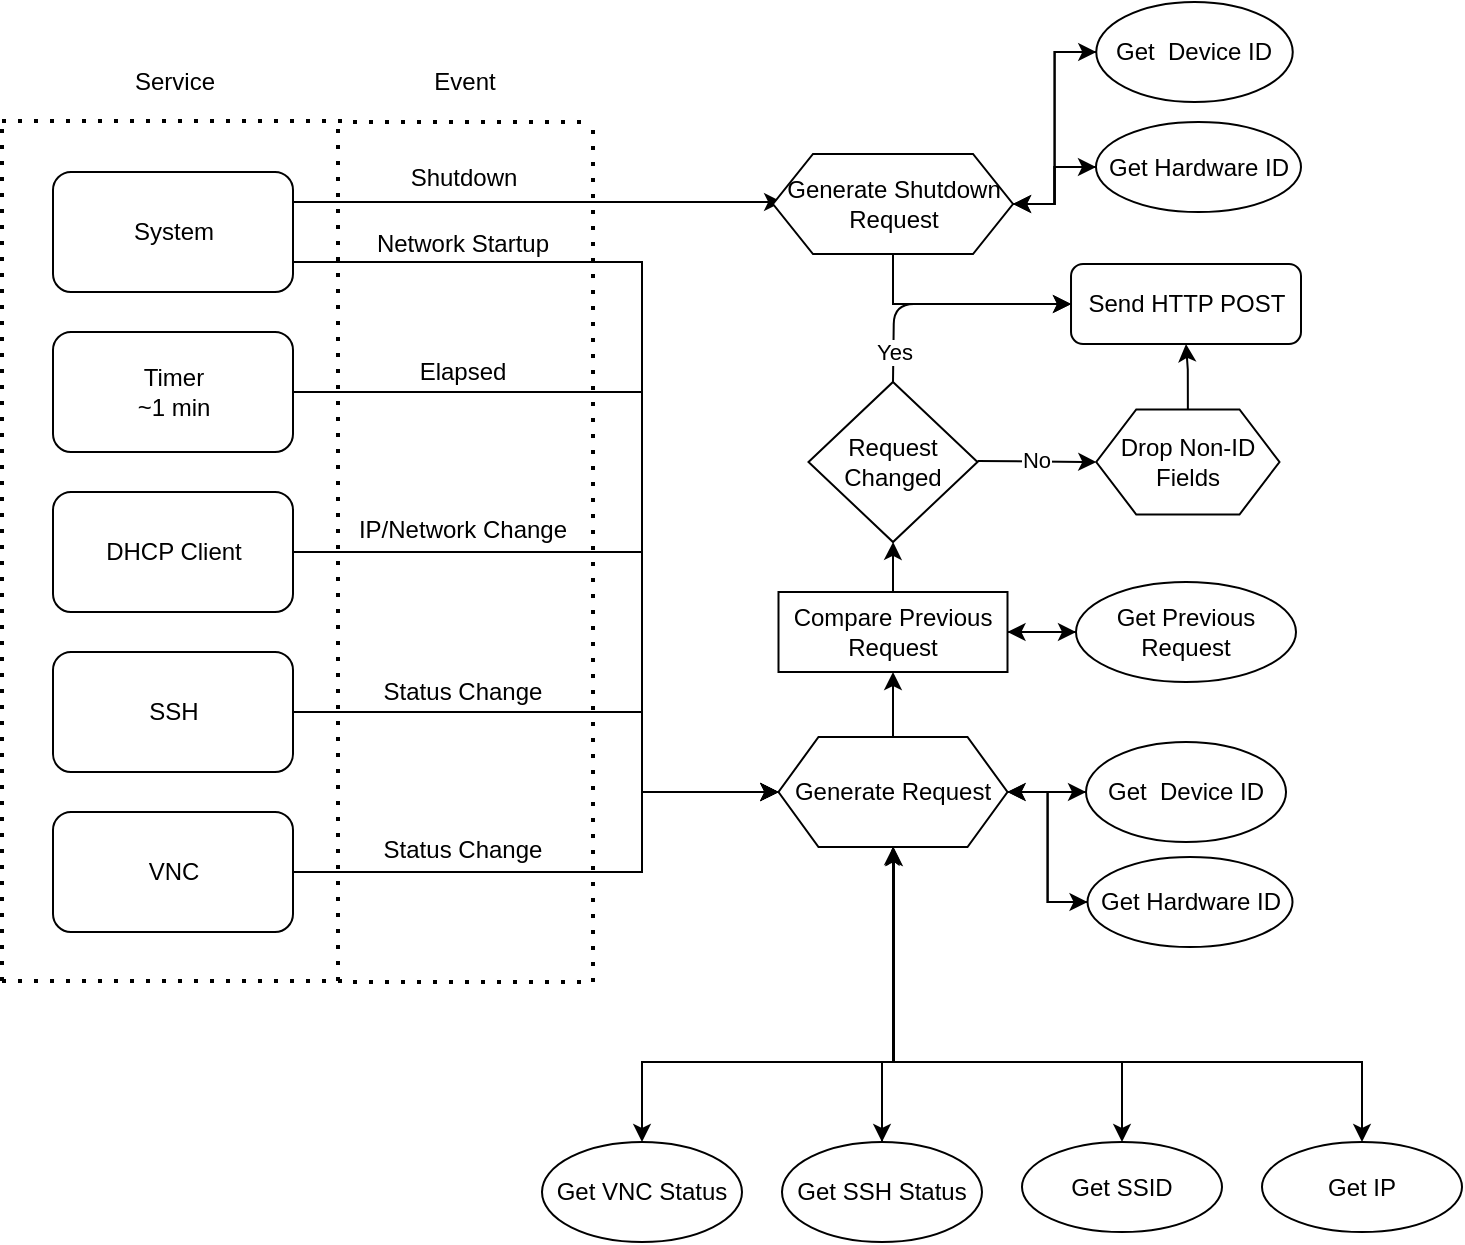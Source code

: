 <mxfile version="14.7.1" type="device"><diagram id="C5RBs43oDa-KdzZeNtuy" name="Page-1"><mxGraphModel dx="1422" dy="791" grid="1" gridSize="10" guides="1" tooltips="1" connect="1" arrows="1" fold="1" page="1" pageScale="1" pageWidth="827" pageHeight="1169" math="0" shadow="0"><root><mxCell id="WIyWlLk6GJQsqaUBKTNV-0"/><mxCell id="WIyWlLk6GJQsqaUBKTNV-1" parent="WIyWlLk6GJQsqaUBKTNV-0"/><mxCell id="Qnxr1GJEY463APrf6gWh-70" style="edgeStyle=orthogonalEdgeStyle;rounded=0;orthogonalLoop=1;jettySize=auto;html=1;exitX=1;exitY=0.75;exitDx=0;exitDy=0;entryX=0;entryY=0.5;entryDx=0;entryDy=0;startArrow=none;startFill=0;" edge="1" parent="WIyWlLk6GJQsqaUBKTNV-1" source="Qnxr1GJEY463APrf6gWh-0" target="Qnxr1GJEY463APrf6gWh-45"><mxGeometry relative="1" as="geometry"><Array as="points"><mxPoint x="360" y="250"/><mxPoint x="360" y="515"/></Array></mxGeometry></mxCell><mxCell id="Qnxr1GJEY463APrf6gWh-97" style="edgeStyle=orthogonalEdgeStyle;rounded=0;orthogonalLoop=1;jettySize=auto;html=1;exitX=1;exitY=0.25;exitDx=0;exitDy=0;startArrow=none;startFill=0;entryX=0.038;entryY=0.48;entryDx=0;entryDy=0;entryPerimeter=0;" edge="1" parent="WIyWlLk6GJQsqaUBKTNV-1" source="Qnxr1GJEY463APrf6gWh-0" target="Qnxr1GJEY463APrf6gWh-98"><mxGeometry relative="1" as="geometry"><mxPoint x="390" y="220" as="targetPoint"/></mxGeometry></mxCell><mxCell id="Qnxr1GJEY463APrf6gWh-0" value="&lt;div&gt;System&lt;br&gt;&lt;/div&gt;" style="rounded=1;whiteSpace=wrap;html=1;" vertex="1" parent="WIyWlLk6GJQsqaUBKTNV-1"><mxGeometry x="65.5" y="205" width="120" height="60" as="geometry"/></mxCell><mxCell id="Qnxr1GJEY463APrf6gWh-69" style="edgeStyle=orthogonalEdgeStyle;rounded=0;orthogonalLoop=1;jettySize=auto;html=1;exitX=1;exitY=0.5;exitDx=0;exitDy=0;entryX=0;entryY=0.5;entryDx=0;entryDy=0;startArrow=none;startFill=0;" edge="1" parent="WIyWlLk6GJQsqaUBKTNV-1" source="Qnxr1GJEY463APrf6gWh-1" target="Qnxr1GJEY463APrf6gWh-45"><mxGeometry relative="1" as="geometry"><Array as="points"><mxPoint x="360" y="315"/><mxPoint x="360" y="515"/></Array></mxGeometry></mxCell><mxCell id="Qnxr1GJEY463APrf6gWh-1" value="&lt;div&gt;Timer&lt;/div&gt;&lt;div&gt;~1 min&lt;br&gt;&lt;/div&gt;" style="rounded=1;whiteSpace=wrap;html=1;" vertex="1" parent="WIyWlLk6GJQsqaUBKTNV-1"><mxGeometry x="65.5" y="285" width="120" height="60" as="geometry"/></mxCell><mxCell id="Qnxr1GJEY463APrf6gWh-68" style="edgeStyle=orthogonalEdgeStyle;rounded=0;orthogonalLoop=1;jettySize=auto;html=1;exitX=1;exitY=0.5;exitDx=0;exitDy=0;entryX=0;entryY=0.5;entryDx=0;entryDy=0;startArrow=none;startFill=0;" edge="1" parent="WIyWlLk6GJQsqaUBKTNV-1" source="Qnxr1GJEY463APrf6gWh-2" target="Qnxr1GJEY463APrf6gWh-45"><mxGeometry relative="1" as="geometry"><Array as="points"><mxPoint x="360" y="395"/><mxPoint x="360" y="515"/></Array></mxGeometry></mxCell><mxCell id="Qnxr1GJEY463APrf6gWh-2" value="DHCP Client" style="rounded=1;whiteSpace=wrap;html=1;" vertex="1" parent="WIyWlLk6GJQsqaUBKTNV-1"><mxGeometry x="65.5" y="365" width="120" height="60" as="geometry"/></mxCell><mxCell id="Qnxr1GJEY463APrf6gWh-67" style="edgeStyle=orthogonalEdgeStyle;rounded=0;orthogonalLoop=1;jettySize=auto;html=1;exitX=1;exitY=0.5;exitDx=0;exitDy=0;entryX=0;entryY=0.5;entryDx=0;entryDy=0;startArrow=none;startFill=0;" edge="1" parent="WIyWlLk6GJQsqaUBKTNV-1" source="Qnxr1GJEY463APrf6gWh-3" target="Qnxr1GJEY463APrf6gWh-45"><mxGeometry relative="1" as="geometry"><Array as="points"><mxPoint x="360" y="475"/><mxPoint x="360" y="515"/></Array></mxGeometry></mxCell><mxCell id="Qnxr1GJEY463APrf6gWh-3" value="SSH " style="rounded=1;whiteSpace=wrap;html=1;" vertex="1" parent="WIyWlLk6GJQsqaUBKTNV-1"><mxGeometry x="65.5" y="445" width="120" height="60" as="geometry"/></mxCell><mxCell id="Qnxr1GJEY463APrf6gWh-66" style="edgeStyle=orthogonalEdgeStyle;rounded=0;orthogonalLoop=1;jettySize=auto;html=1;exitX=1;exitY=0.5;exitDx=0;exitDy=0;entryX=0;entryY=0.5;entryDx=0;entryDy=0;startArrow=none;startFill=0;" edge="1" parent="WIyWlLk6GJQsqaUBKTNV-1" source="Qnxr1GJEY463APrf6gWh-4" target="Qnxr1GJEY463APrf6gWh-45"><mxGeometry relative="1" as="geometry"><Array as="points"><mxPoint x="360" y="555"/><mxPoint x="360" y="515"/></Array></mxGeometry></mxCell><mxCell id="Qnxr1GJEY463APrf6gWh-4" value="VNC " style="rounded=1;whiteSpace=wrap;html=1;" vertex="1" parent="WIyWlLk6GJQsqaUBKTNV-1"><mxGeometry x="65.5" y="525" width="120" height="60" as="geometry"/></mxCell><mxCell id="Qnxr1GJEY463APrf6gWh-23" value="" style="endArrow=none;dashed=1;html=1;dashPattern=1 3;strokeWidth=2;" edge="1" parent="WIyWlLk6GJQsqaUBKTNV-1"><mxGeometry width="50" height="50" relative="1" as="geometry"><mxPoint x="40" y="609.5" as="sourcePoint"/><mxPoint x="40" y="179.5" as="targetPoint"/></mxGeometry></mxCell><mxCell id="Qnxr1GJEY463APrf6gWh-24" value="" style="endArrow=none;dashed=1;html=1;dashPattern=1 3;strokeWidth=2;" edge="1" parent="WIyWlLk6GJQsqaUBKTNV-1"><mxGeometry width="50" height="50" relative="1" as="geometry"><mxPoint x="208" y="609.5" as="sourcePoint"/><mxPoint x="208" y="179.5" as="targetPoint"/></mxGeometry></mxCell><mxCell id="Qnxr1GJEY463APrf6gWh-25" value="" style="endArrow=none;dashed=1;html=1;dashPattern=1 3;strokeWidth=2;" edge="1" parent="WIyWlLk6GJQsqaUBKTNV-1"><mxGeometry width="50" height="50" relative="1" as="geometry"><mxPoint x="40" y="179.5" as="sourcePoint"/><mxPoint x="210" y="179.5" as="targetPoint"/></mxGeometry></mxCell><mxCell id="Qnxr1GJEY463APrf6gWh-26" value="" style="endArrow=none;dashed=1;html=1;dashPattern=1 3;strokeWidth=2;" edge="1" parent="WIyWlLk6GJQsqaUBKTNV-1"><mxGeometry width="50" height="50" relative="1" as="geometry"><mxPoint x="40" y="609.5" as="sourcePoint"/><mxPoint x="210" y="609.5" as="targetPoint"/></mxGeometry></mxCell><mxCell id="Qnxr1GJEY463APrf6gWh-36" value="" style="endArrow=none;dashed=1;html=1;dashPattern=1 3;strokeWidth=2;" edge="1" parent="WIyWlLk6GJQsqaUBKTNV-1"><mxGeometry width="50" height="50" relative="1" as="geometry"><mxPoint x="335.5" y="610" as="sourcePoint"/><mxPoint x="335.5" y="180" as="targetPoint"/></mxGeometry></mxCell><mxCell id="Qnxr1GJEY463APrf6gWh-37" value="" style="endArrow=none;dashed=1;html=1;dashPattern=1 3;strokeWidth=2;" edge="1" parent="WIyWlLk6GJQsqaUBKTNV-1"><mxGeometry width="50" height="50" relative="1" as="geometry"><mxPoint x="215.5" y="610" as="sourcePoint"/><mxPoint x="335.5" y="610" as="targetPoint"/></mxGeometry></mxCell><mxCell id="Qnxr1GJEY463APrf6gWh-38" value="" style="endArrow=none;dashed=1;html=1;dashPattern=1 3;strokeWidth=2;" edge="1" parent="WIyWlLk6GJQsqaUBKTNV-1"><mxGeometry width="50" height="50" relative="1" as="geometry"><mxPoint x="215.5" y="180" as="sourcePoint"/><mxPoint x="335.5" y="180" as="targetPoint"/></mxGeometry></mxCell><mxCell id="Qnxr1GJEY463APrf6gWh-39" value="Service" style="text;html=1;align=center;verticalAlign=middle;resizable=0;points=[];autosize=1;strokeColor=none;" vertex="1" parent="WIyWlLk6GJQsqaUBKTNV-1"><mxGeometry x="95.5" y="150" width="60" height="20" as="geometry"/></mxCell><mxCell id="Qnxr1GJEY463APrf6gWh-40" value="Event" style="text;html=1;align=center;verticalAlign=middle;resizable=0;points=[];autosize=1;strokeColor=none;" vertex="1" parent="WIyWlLk6GJQsqaUBKTNV-1"><mxGeometry x="245.5" y="150" width="50" height="20" as="geometry"/></mxCell><mxCell id="Qnxr1GJEY463APrf6gWh-61" style="edgeStyle=orthogonalEdgeStyle;rounded=0;orthogonalLoop=1;jettySize=auto;html=1;exitX=0.5;exitY=1;exitDx=0;exitDy=0;startArrow=classicThin;startFill=1;entryX=0.5;entryY=0;entryDx=0;entryDy=0;" edge="1" parent="WIyWlLk6GJQsqaUBKTNV-1" source="Qnxr1GJEY463APrf6gWh-45" target="Qnxr1GJEY463APrf6gWh-51"><mxGeometry relative="1" as="geometry"><mxPoint x="550" y="690" as="targetPoint"/><Array as="points"><mxPoint x="486" y="650"/><mxPoint x="600" y="650"/></Array></mxGeometry></mxCell><mxCell id="Qnxr1GJEY463APrf6gWh-63" style="edgeStyle=orthogonalEdgeStyle;rounded=0;orthogonalLoop=1;jettySize=auto;html=1;exitX=0.5;exitY=1;exitDx=0;exitDy=0;entryX=0.5;entryY=0;entryDx=0;entryDy=0;startArrow=classicThin;startFill=1;" edge="1" parent="WIyWlLk6GJQsqaUBKTNV-1" source="Qnxr1GJEY463APrf6gWh-45" target="Qnxr1GJEY463APrf6gWh-53"><mxGeometry relative="1" as="geometry"><Array as="points"><mxPoint x="486" y="650"/><mxPoint x="360" y="650"/></Array></mxGeometry></mxCell><mxCell id="Qnxr1GJEY463APrf6gWh-75" style="edgeStyle=orthogonalEdgeStyle;rounded=0;orthogonalLoop=1;jettySize=auto;html=1;exitX=0.5;exitY=0;exitDx=0;exitDy=0;entryX=0.5;entryY=1;entryDx=0;entryDy=0;startArrow=none;startFill=0;" edge="1" parent="WIyWlLk6GJQsqaUBKTNV-1" source="Qnxr1GJEY463APrf6gWh-45" target="Qnxr1GJEY463APrf6gWh-74"><mxGeometry relative="1" as="geometry"/></mxCell><mxCell id="Qnxr1GJEY463APrf6gWh-109" style="edgeStyle=orthogonalEdgeStyle;rounded=0;orthogonalLoop=1;jettySize=auto;html=1;exitX=1;exitY=0.5;exitDx=0;exitDy=0;entryX=0;entryY=0.5;entryDx=0;entryDy=0;startArrow=none;startFill=0;" edge="1" parent="WIyWlLk6GJQsqaUBKTNV-1" source="Qnxr1GJEY463APrf6gWh-45" target="Qnxr1GJEY463APrf6gWh-49"><mxGeometry relative="1" as="geometry"/></mxCell><mxCell id="Qnxr1GJEY463APrf6gWh-114" style="edgeStyle=orthogonalEdgeStyle;rounded=0;orthogonalLoop=1;jettySize=auto;html=1;exitX=1;exitY=0.5;exitDx=0;exitDy=0;entryX=0;entryY=0.5;entryDx=0;entryDy=0;startArrow=none;startFill=0;" edge="1" parent="WIyWlLk6GJQsqaUBKTNV-1" source="Qnxr1GJEY463APrf6gWh-45" target="Qnxr1GJEY463APrf6gWh-48"><mxGeometry relative="1" as="geometry"/></mxCell><mxCell id="Qnxr1GJEY463APrf6gWh-116" style="edgeStyle=orthogonalEdgeStyle;rounded=0;orthogonalLoop=1;jettySize=auto;html=1;exitX=0.5;exitY=1;exitDx=0;exitDy=0;entryX=0.5;entryY=0;entryDx=0;entryDy=0;startArrow=none;startFill=0;" edge="1" parent="WIyWlLk6GJQsqaUBKTNV-1" source="Qnxr1GJEY463APrf6gWh-45" target="Qnxr1GJEY463APrf6gWh-52"><mxGeometry relative="1" as="geometry"><Array as="points"><mxPoint x="486" y="650"/><mxPoint x="480" y="650"/></Array></mxGeometry></mxCell><mxCell id="Qnxr1GJEY463APrf6gWh-45" value="Generate Request" style="shape=hexagon;perimeter=hexagonPerimeter2;whiteSpace=wrap;html=1;fixedSize=1;" vertex="1" parent="WIyWlLk6GJQsqaUBKTNV-1"><mxGeometry x="428.25" y="487.5" width="114.5" height="55" as="geometry"/></mxCell><mxCell id="Qnxr1GJEY463APrf6gWh-113" style="edgeStyle=orthogonalEdgeStyle;rounded=0;orthogonalLoop=1;jettySize=auto;html=1;exitX=0;exitY=0.5;exitDx=0;exitDy=0;entryX=1;entryY=0.5;entryDx=0;entryDy=0;startArrow=none;startFill=0;" edge="1" parent="WIyWlLk6GJQsqaUBKTNV-1" source="Qnxr1GJEY463APrf6gWh-48" target="Qnxr1GJEY463APrf6gWh-45"><mxGeometry relative="1" as="geometry"/></mxCell><mxCell id="Qnxr1GJEY463APrf6gWh-48" value="Get&amp;nbsp; Device ID" style="ellipse;whiteSpace=wrap;html=1;" vertex="1" parent="WIyWlLk6GJQsqaUBKTNV-1"><mxGeometry x="582.01" y="490" width="100" height="50" as="geometry"/></mxCell><mxCell id="Qnxr1GJEY463APrf6gWh-110" style="edgeStyle=orthogonalEdgeStyle;rounded=0;orthogonalLoop=1;jettySize=auto;html=1;exitX=0;exitY=0.5;exitDx=0;exitDy=0;entryX=1;entryY=0.5;entryDx=0;entryDy=0;startArrow=none;startFill=0;" edge="1" parent="WIyWlLk6GJQsqaUBKTNV-1" source="Qnxr1GJEY463APrf6gWh-49" target="Qnxr1GJEY463APrf6gWh-45"><mxGeometry relative="1" as="geometry"/></mxCell><mxCell id="Qnxr1GJEY463APrf6gWh-49" value="Get Hardware ID" style="ellipse;whiteSpace=wrap;html=1;" vertex="1" parent="WIyWlLk6GJQsqaUBKTNV-1"><mxGeometry x="582.76" y="547.5" width="102.5" height="45" as="geometry"/></mxCell><mxCell id="Qnxr1GJEY463APrf6gWh-73" style="edgeStyle=orthogonalEdgeStyle;rounded=0;orthogonalLoop=1;jettySize=auto;html=1;exitX=0.5;exitY=0;exitDx=0;exitDy=0;startArrow=classic;startFill=1;" edge="1" parent="WIyWlLk6GJQsqaUBKTNV-1" source="Qnxr1GJEY463APrf6gWh-50"><mxGeometry relative="1" as="geometry"><mxPoint x="486" y="543" as="targetPoint"/><Array as="points"><mxPoint x="720" y="650"/><mxPoint x="486" y="650"/></Array></mxGeometry></mxCell><mxCell id="Qnxr1GJEY463APrf6gWh-50" value="Get IP" style="ellipse;whiteSpace=wrap;html=1;" vertex="1" parent="WIyWlLk6GJQsqaUBKTNV-1"><mxGeometry x="670" y="690" width="100" height="45" as="geometry"/></mxCell><mxCell id="Qnxr1GJEY463APrf6gWh-51" value="Get SSID" style="ellipse;whiteSpace=wrap;html=1;" vertex="1" parent="WIyWlLk6GJQsqaUBKTNV-1"><mxGeometry x="550" y="690" width="100" height="45" as="geometry"/></mxCell><mxCell id="Qnxr1GJEY463APrf6gWh-115" style="edgeStyle=orthogonalEdgeStyle;rounded=0;orthogonalLoop=1;jettySize=auto;html=1;exitX=0.5;exitY=0;exitDx=0;exitDy=0;entryX=0.5;entryY=1;entryDx=0;entryDy=0;startArrow=none;startFill=0;" edge="1" parent="WIyWlLk6GJQsqaUBKTNV-1" source="Qnxr1GJEY463APrf6gWh-52" target="Qnxr1GJEY463APrf6gWh-45"><mxGeometry relative="1" as="geometry"><Array as="points"><mxPoint x="480" y="650"/><mxPoint x="486" y="650"/></Array></mxGeometry></mxCell><mxCell id="Qnxr1GJEY463APrf6gWh-52" value="Get SSH Status" style="ellipse;whiteSpace=wrap;html=1;" vertex="1" parent="WIyWlLk6GJQsqaUBKTNV-1"><mxGeometry x="430" y="690" width="100" height="50" as="geometry"/></mxCell><mxCell id="Qnxr1GJEY463APrf6gWh-53" value="Get VNC Status" style="ellipse;whiteSpace=wrap;html=1;" vertex="1" parent="WIyWlLk6GJQsqaUBKTNV-1"><mxGeometry x="310" y="690" width="100" height="50" as="geometry"/></mxCell><mxCell id="Qnxr1GJEY463APrf6gWh-64" value="Request Changed" style="rhombus;whiteSpace=wrap;html=1;" vertex="1" parent="WIyWlLk6GJQsqaUBKTNV-1"><mxGeometry x="443.25" y="310" width="84.5" height="80" as="geometry"/></mxCell><mxCell id="Qnxr1GJEY463APrf6gWh-78" style="edgeStyle=orthogonalEdgeStyle;rounded=0;orthogonalLoop=1;jettySize=auto;html=1;exitX=0;exitY=0.5;exitDx=0;exitDy=0;entryX=1;entryY=0.5;entryDx=0;entryDy=0;startArrow=none;startFill=0;" edge="1" parent="WIyWlLk6GJQsqaUBKTNV-1" source="Qnxr1GJEY463APrf6gWh-72" target="Qnxr1GJEY463APrf6gWh-74"><mxGeometry relative="1" as="geometry"/></mxCell><mxCell id="Qnxr1GJEY463APrf6gWh-72" value="Get Previous Request" style="ellipse;whiteSpace=wrap;html=1;" vertex="1" parent="WIyWlLk6GJQsqaUBKTNV-1"><mxGeometry x="577" y="410" width="110" height="50" as="geometry"/></mxCell><mxCell id="Qnxr1GJEY463APrf6gWh-77" style="edgeStyle=orthogonalEdgeStyle;rounded=0;orthogonalLoop=1;jettySize=auto;html=1;exitX=1;exitY=0.5;exitDx=0;exitDy=0;entryX=0;entryY=0.5;entryDx=0;entryDy=0;startArrow=none;startFill=0;" edge="1" parent="WIyWlLk6GJQsqaUBKTNV-1" source="Qnxr1GJEY463APrf6gWh-74" target="Qnxr1GJEY463APrf6gWh-72"><mxGeometry relative="1" as="geometry"/></mxCell><mxCell id="Qnxr1GJEY463APrf6gWh-79" style="edgeStyle=orthogonalEdgeStyle;rounded=0;orthogonalLoop=1;jettySize=auto;html=1;exitX=0.5;exitY=0;exitDx=0;exitDy=0;startArrow=none;startFill=0;" edge="1" parent="WIyWlLk6GJQsqaUBKTNV-1" source="Qnxr1GJEY463APrf6gWh-74" target="Qnxr1GJEY463APrf6gWh-64"><mxGeometry relative="1" as="geometry"/></mxCell><mxCell id="Qnxr1GJEY463APrf6gWh-74" value="Compare Previous Request" style="rounded=0;whiteSpace=wrap;html=1;" vertex="1" parent="WIyWlLk6GJQsqaUBKTNV-1"><mxGeometry x="428.25" y="415" width="114.5" height="40" as="geometry"/></mxCell><mxCell id="Qnxr1GJEY463APrf6gWh-89" style="edgeStyle=orthogonalEdgeStyle;rounded=0;orthogonalLoop=1;jettySize=auto;html=1;exitX=0.5;exitY=0;exitDx=0;exitDy=0;startArrow=none;startFill=0;" edge="1" parent="WIyWlLk6GJQsqaUBKTNV-1" source="Qnxr1GJEY463APrf6gWh-82" target="Qnxr1GJEY463APrf6gWh-88"><mxGeometry relative="1" as="geometry"/></mxCell><mxCell id="Qnxr1GJEY463APrf6gWh-82" value="Drop Non-ID Fields" style="shape=hexagon;perimeter=hexagonPerimeter2;whiteSpace=wrap;html=1;fixedSize=1;" vertex="1" parent="WIyWlLk6GJQsqaUBKTNV-1"><mxGeometry x="587.13" y="323.75" width="91.62" height="52.5" as="geometry"/></mxCell><mxCell id="Qnxr1GJEY463APrf6gWh-86" value="" style="endArrow=classic;html=1;entryX=0;entryY=0.5;entryDx=0;entryDy=0;" edge="1" parent="WIyWlLk6GJQsqaUBKTNV-1" target="Qnxr1GJEY463APrf6gWh-82"><mxGeometry relative="1" as="geometry"><mxPoint x="527.75" y="349.5" as="sourcePoint"/><mxPoint x="627.75" y="349.5" as="targetPoint"/></mxGeometry></mxCell><mxCell id="Qnxr1GJEY463APrf6gWh-87" value="No" style="edgeLabel;resizable=0;html=1;align=center;verticalAlign=middle;" connectable="0" vertex="1" parent="Qnxr1GJEY463APrf6gWh-86"><mxGeometry relative="1" as="geometry"><mxPoint y="-1" as="offset"/></mxGeometry></mxCell><mxCell id="Qnxr1GJEY463APrf6gWh-88" value="Send HTTP POST" style="rounded=1;whiteSpace=wrap;html=1;" vertex="1" parent="WIyWlLk6GJQsqaUBKTNV-1"><mxGeometry x="574.51" y="251" width="114.99" height="40" as="geometry"/></mxCell><mxCell id="Qnxr1GJEY463APrf6gWh-90" value="" style="endArrow=classic;html=1;exitX=0.5;exitY=0;exitDx=0;exitDy=0;entryX=0;entryY=0.5;entryDx=0;entryDy=0;" edge="1" parent="WIyWlLk6GJQsqaUBKTNV-1" source="Qnxr1GJEY463APrf6gWh-64" target="Qnxr1GJEY463APrf6gWh-88"><mxGeometry relative="1" as="geometry"><mxPoint x="491.38" y="259.5" as="sourcePoint"/><mxPoint x="550" y="260" as="targetPoint"/><Array as="points"><mxPoint x="486" y="271"/></Array></mxGeometry></mxCell><mxCell id="Qnxr1GJEY463APrf6gWh-91" value="Yes" style="edgeLabel;resizable=0;html=1;align=center;verticalAlign=middle;" connectable="0" vertex="1" parent="Qnxr1GJEY463APrf6gWh-90"><mxGeometry relative="1" as="geometry"><mxPoint x="-25" y="24" as="offset"/></mxGeometry></mxCell><mxCell id="Qnxr1GJEY463APrf6gWh-92" value="Network Startup" style="text;html=1;strokeColor=none;fillColor=none;align=center;verticalAlign=middle;whiteSpace=wrap;rounded=0;" vertex="1" parent="WIyWlLk6GJQsqaUBKTNV-1"><mxGeometry x="223.25" y="231" width="94.5" height="20" as="geometry"/></mxCell><mxCell id="Qnxr1GJEY463APrf6gWh-93" value="Elapsed" style="text;html=1;strokeColor=none;fillColor=none;align=center;verticalAlign=middle;whiteSpace=wrap;rounded=0;" vertex="1" parent="WIyWlLk6GJQsqaUBKTNV-1"><mxGeometry x="223.25" y="295" width="94.5" height="20" as="geometry"/></mxCell><mxCell id="Qnxr1GJEY463APrf6gWh-94" value="IP/Network Change" style="text;html=1;strokeColor=none;fillColor=none;align=center;verticalAlign=middle;whiteSpace=wrap;rounded=0;" vertex="1" parent="WIyWlLk6GJQsqaUBKTNV-1"><mxGeometry x="212.13" y="374" width="116.75" height="20" as="geometry"/></mxCell><mxCell id="Qnxr1GJEY463APrf6gWh-95" value="Status Change" style="text;html=1;strokeColor=none;fillColor=none;align=center;verticalAlign=middle;whiteSpace=wrap;rounded=0;" vertex="1" parent="WIyWlLk6GJQsqaUBKTNV-1"><mxGeometry x="212.13" y="455" width="116.75" height="20" as="geometry"/></mxCell><mxCell id="Qnxr1GJEY463APrf6gWh-96" value="Status Change" style="text;html=1;strokeColor=none;fillColor=none;align=center;verticalAlign=middle;whiteSpace=wrap;rounded=0;" vertex="1" parent="WIyWlLk6GJQsqaUBKTNV-1"><mxGeometry x="212.13" y="534" width="116.75" height="20" as="geometry"/></mxCell><mxCell id="Qnxr1GJEY463APrf6gWh-103" style="edgeStyle=orthogonalEdgeStyle;rounded=0;orthogonalLoop=1;jettySize=auto;html=1;exitX=1;exitY=0.5;exitDx=0;exitDy=0;entryX=0;entryY=0.5;entryDx=0;entryDy=0;startArrow=none;startFill=0;" edge="1" parent="WIyWlLk6GJQsqaUBKTNV-1" source="Qnxr1GJEY463APrf6gWh-98" target="Qnxr1GJEY463APrf6gWh-101"><mxGeometry relative="1" as="geometry"/></mxCell><mxCell id="Qnxr1GJEY463APrf6gWh-105" style="edgeStyle=orthogonalEdgeStyle;rounded=0;orthogonalLoop=1;jettySize=auto;html=1;exitX=1;exitY=0.5;exitDx=0;exitDy=0;entryX=0;entryY=0.5;entryDx=0;entryDy=0;startArrow=none;startFill=0;" edge="1" parent="WIyWlLk6GJQsqaUBKTNV-1" source="Qnxr1GJEY463APrf6gWh-98" target="Qnxr1GJEY463APrf6gWh-102"><mxGeometry relative="1" as="geometry"/></mxCell><mxCell id="Qnxr1GJEY463APrf6gWh-107" style="edgeStyle=orthogonalEdgeStyle;rounded=0;orthogonalLoop=1;jettySize=auto;html=1;exitX=0.5;exitY=1;exitDx=0;exitDy=0;entryX=0;entryY=0.5;entryDx=0;entryDy=0;startArrow=none;startFill=0;" edge="1" parent="WIyWlLk6GJQsqaUBKTNV-1" source="Qnxr1GJEY463APrf6gWh-98" target="Qnxr1GJEY463APrf6gWh-88"><mxGeometry relative="1" as="geometry"/></mxCell><mxCell id="Qnxr1GJEY463APrf6gWh-98" value="Generate Shutdown Request" style="shape=hexagon;perimeter=hexagonPerimeter2;whiteSpace=wrap;html=1;fixedSize=1;" vertex="1" parent="WIyWlLk6GJQsqaUBKTNV-1"><mxGeometry x="425.5" y="196" width="120" height="50" as="geometry"/></mxCell><mxCell id="Qnxr1GJEY463APrf6gWh-100" value="Shutdown" style="text;html=1;strokeColor=none;fillColor=none;align=center;verticalAlign=middle;whiteSpace=wrap;rounded=0;" vertex="1" parent="WIyWlLk6GJQsqaUBKTNV-1"><mxGeometry x="246" y="198" width="49.5" height="20" as="geometry"/></mxCell><mxCell id="Qnxr1GJEY463APrf6gWh-104" style="edgeStyle=orthogonalEdgeStyle;rounded=0;orthogonalLoop=1;jettySize=auto;html=1;exitX=0;exitY=0.5;exitDx=0;exitDy=0;entryX=1;entryY=0.5;entryDx=0;entryDy=0;startArrow=none;startFill=0;" edge="1" parent="WIyWlLk6GJQsqaUBKTNV-1" source="Qnxr1GJEY463APrf6gWh-101" target="Qnxr1GJEY463APrf6gWh-98"><mxGeometry relative="1" as="geometry"/></mxCell><mxCell id="Qnxr1GJEY463APrf6gWh-101" value="Get&amp;nbsp; Device ID" style="ellipse;whiteSpace=wrap;html=1;" vertex="1" parent="WIyWlLk6GJQsqaUBKTNV-1"><mxGeometry x="587.13" y="120" width="98.25" height="50" as="geometry"/></mxCell><mxCell id="Qnxr1GJEY463APrf6gWh-106" style="edgeStyle=orthogonalEdgeStyle;rounded=0;orthogonalLoop=1;jettySize=auto;html=1;exitX=0;exitY=0.5;exitDx=0;exitDy=0;entryX=1;entryY=0.5;entryDx=0;entryDy=0;startArrow=none;startFill=0;" edge="1" parent="WIyWlLk6GJQsqaUBKTNV-1" source="Qnxr1GJEY463APrf6gWh-102" target="Qnxr1GJEY463APrf6gWh-98"><mxGeometry relative="1" as="geometry"/></mxCell><mxCell id="Qnxr1GJEY463APrf6gWh-102" value="Get Hardware ID" style="ellipse;whiteSpace=wrap;html=1;" vertex="1" parent="WIyWlLk6GJQsqaUBKTNV-1"><mxGeometry x="587" y="180" width="102.5" height="45" as="geometry"/></mxCell></root></mxGraphModel></diagram></mxfile>